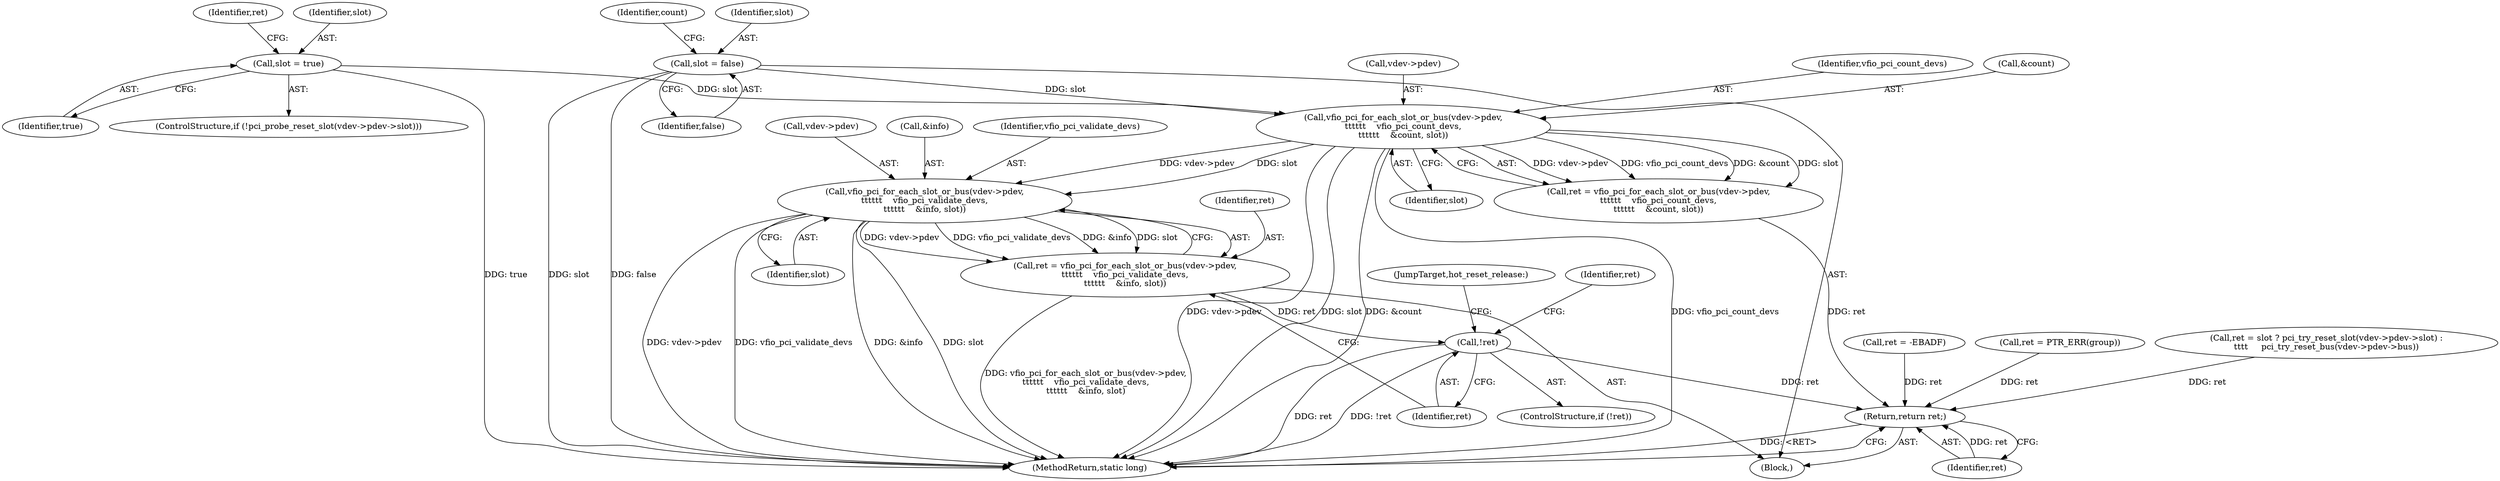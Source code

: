 digraph "0_linux_05692d7005a364add85c6e25a6c4447ce08f913a@pointer" {
"1001331" [label="(Call,vfio_pci_for_each_slot_or_bus(vdev->pdev,\n\t\t\t\t\t\t    vfio_pci_validate_devs,\n\t\t\t\t\t\t    &info, slot))"];
"1001166" [label="(Call,vfio_pci_for_each_slot_or_bus(vdev->pdev,\n\t\t\t\t\t\t    vfio_pci_count_devs,\n\t\t\t\t\t\t    &count, slot))"];
"1001150" [label="(Call,slot = true)"];
"1001106" [label="(Call,slot = false)"];
"1001329" [label="(Call,ret = vfio_pci_for_each_slot_or_bus(vdev->pdev,\n\t\t\t\t\t\t    vfio_pci_validate_devs,\n\t\t\t\t\t\t    &info, slot))"];
"1001340" [label="(Call,!ret)"];
"1001375" [label="(Return,return ret;)"];
"1001340" [label="(Call,!ret)"];
"1001106" [label="(Call,slot = false)"];
"1001166" [label="(Call,vfio_pci_for_each_slot_or_bus(vdev->pdev,\n\t\t\t\t\t\t    vfio_pci_count_devs,\n\t\t\t\t\t\t    &count, slot))"];
"1001358" [label="(JumpTarget,hot_reset_release:)"];
"1001108" [label="(Identifier,false)"];
"1001331" [label="(Call,vfio_pci_for_each_slot_or_bus(vdev->pdev,\n\t\t\t\t\t\t    vfio_pci_validate_devs,\n\t\t\t\t\t\t    &info, slot))"];
"1001292" [label="(Call,ret = PTR_ERR(group))"];
"1001375" [label="(Return,return ret;)"];
"1001341" [label="(Identifier,ret)"];
"1001380" [label="(MethodReturn,static long)"];
"1001164" [label="(Call,ret = vfio_pci_for_each_slot_or_bus(vdev->pdev,\n\t\t\t\t\t\t    vfio_pci_count_devs,\n\t\t\t\t\t\t    &count, slot))"];
"1001332" [label="(Call,vdev->pdev)"];
"1001112" [label="(Identifier,count)"];
"1001171" [label="(Call,&count)"];
"1001100" [label="(Block,)"];
"1001342" [label="(Call,ret = slot ? pci_try_reset_slot(vdev->pdev->slot) :\n\t\t\t\t     pci_try_reset_bus(vdev->pdev->bus))"];
"1001142" [label="(ControlStructure,if (!pci_probe_reset_slot(vdev->pdev->slot)))"];
"1001343" [label="(Identifier,ret)"];
"1001150" [label="(Call,slot = true)"];
"1001330" [label="(Identifier,ret)"];
"1001336" [label="(Call,&info)"];
"1001173" [label="(Identifier,slot)"];
"1001339" [label="(ControlStructure,if (!ret))"];
"1001275" [label="(Call,ret = -EBADF)"];
"1001167" [label="(Call,vdev->pdev)"];
"1001329" [label="(Call,ret = vfio_pci_for_each_slot_or_bus(vdev->pdev,\n\t\t\t\t\t\t    vfio_pci_validate_devs,\n\t\t\t\t\t\t    &info, slot))"];
"1001107" [label="(Identifier,slot)"];
"1001376" [label="(Identifier,ret)"];
"1001152" [label="(Identifier,true)"];
"1001338" [label="(Identifier,slot)"];
"1001165" [label="(Identifier,ret)"];
"1001335" [label="(Identifier,vfio_pci_validate_devs)"];
"1001170" [label="(Identifier,vfio_pci_count_devs)"];
"1001151" [label="(Identifier,slot)"];
"1001331" -> "1001329"  [label="AST: "];
"1001331" -> "1001338"  [label="CFG: "];
"1001332" -> "1001331"  [label="AST: "];
"1001335" -> "1001331"  [label="AST: "];
"1001336" -> "1001331"  [label="AST: "];
"1001338" -> "1001331"  [label="AST: "];
"1001329" -> "1001331"  [label="CFG: "];
"1001331" -> "1001380"  [label="DDG: slot"];
"1001331" -> "1001380"  [label="DDG: vdev->pdev"];
"1001331" -> "1001380"  [label="DDG: vfio_pci_validate_devs"];
"1001331" -> "1001380"  [label="DDG: &info"];
"1001331" -> "1001329"  [label="DDG: vdev->pdev"];
"1001331" -> "1001329"  [label="DDG: vfio_pci_validate_devs"];
"1001331" -> "1001329"  [label="DDG: &info"];
"1001331" -> "1001329"  [label="DDG: slot"];
"1001166" -> "1001331"  [label="DDG: vdev->pdev"];
"1001166" -> "1001331"  [label="DDG: slot"];
"1001166" -> "1001164"  [label="AST: "];
"1001166" -> "1001173"  [label="CFG: "];
"1001167" -> "1001166"  [label="AST: "];
"1001170" -> "1001166"  [label="AST: "];
"1001171" -> "1001166"  [label="AST: "];
"1001173" -> "1001166"  [label="AST: "];
"1001164" -> "1001166"  [label="CFG: "];
"1001166" -> "1001380"  [label="DDG: vfio_pci_count_devs"];
"1001166" -> "1001380"  [label="DDG: vdev->pdev"];
"1001166" -> "1001380"  [label="DDG: slot"];
"1001166" -> "1001380"  [label="DDG: &count"];
"1001166" -> "1001164"  [label="DDG: vdev->pdev"];
"1001166" -> "1001164"  [label="DDG: vfio_pci_count_devs"];
"1001166" -> "1001164"  [label="DDG: &count"];
"1001166" -> "1001164"  [label="DDG: slot"];
"1001150" -> "1001166"  [label="DDG: slot"];
"1001106" -> "1001166"  [label="DDG: slot"];
"1001150" -> "1001142"  [label="AST: "];
"1001150" -> "1001152"  [label="CFG: "];
"1001151" -> "1001150"  [label="AST: "];
"1001152" -> "1001150"  [label="AST: "];
"1001165" -> "1001150"  [label="CFG: "];
"1001150" -> "1001380"  [label="DDG: true"];
"1001106" -> "1001100"  [label="AST: "];
"1001106" -> "1001108"  [label="CFG: "];
"1001107" -> "1001106"  [label="AST: "];
"1001108" -> "1001106"  [label="AST: "];
"1001112" -> "1001106"  [label="CFG: "];
"1001106" -> "1001380"  [label="DDG: false"];
"1001106" -> "1001380"  [label="DDG: slot"];
"1001329" -> "1001100"  [label="AST: "];
"1001330" -> "1001329"  [label="AST: "];
"1001341" -> "1001329"  [label="CFG: "];
"1001329" -> "1001380"  [label="DDG: vfio_pci_for_each_slot_or_bus(vdev->pdev,\n\t\t\t\t\t\t    vfio_pci_validate_devs,\n\t\t\t\t\t\t    &info, slot)"];
"1001329" -> "1001340"  [label="DDG: ret"];
"1001340" -> "1001339"  [label="AST: "];
"1001340" -> "1001341"  [label="CFG: "];
"1001341" -> "1001340"  [label="AST: "];
"1001343" -> "1001340"  [label="CFG: "];
"1001358" -> "1001340"  [label="CFG: "];
"1001340" -> "1001380"  [label="DDG: ret"];
"1001340" -> "1001380"  [label="DDG: !ret"];
"1001340" -> "1001375"  [label="DDG: ret"];
"1001375" -> "1001100"  [label="AST: "];
"1001375" -> "1001376"  [label="CFG: "];
"1001376" -> "1001375"  [label="AST: "];
"1001380" -> "1001375"  [label="CFG: "];
"1001375" -> "1001380"  [label="DDG: <RET>"];
"1001376" -> "1001375"  [label="DDG: ret"];
"1001164" -> "1001375"  [label="DDG: ret"];
"1001342" -> "1001375"  [label="DDG: ret"];
"1001275" -> "1001375"  [label="DDG: ret"];
"1001292" -> "1001375"  [label="DDG: ret"];
}
